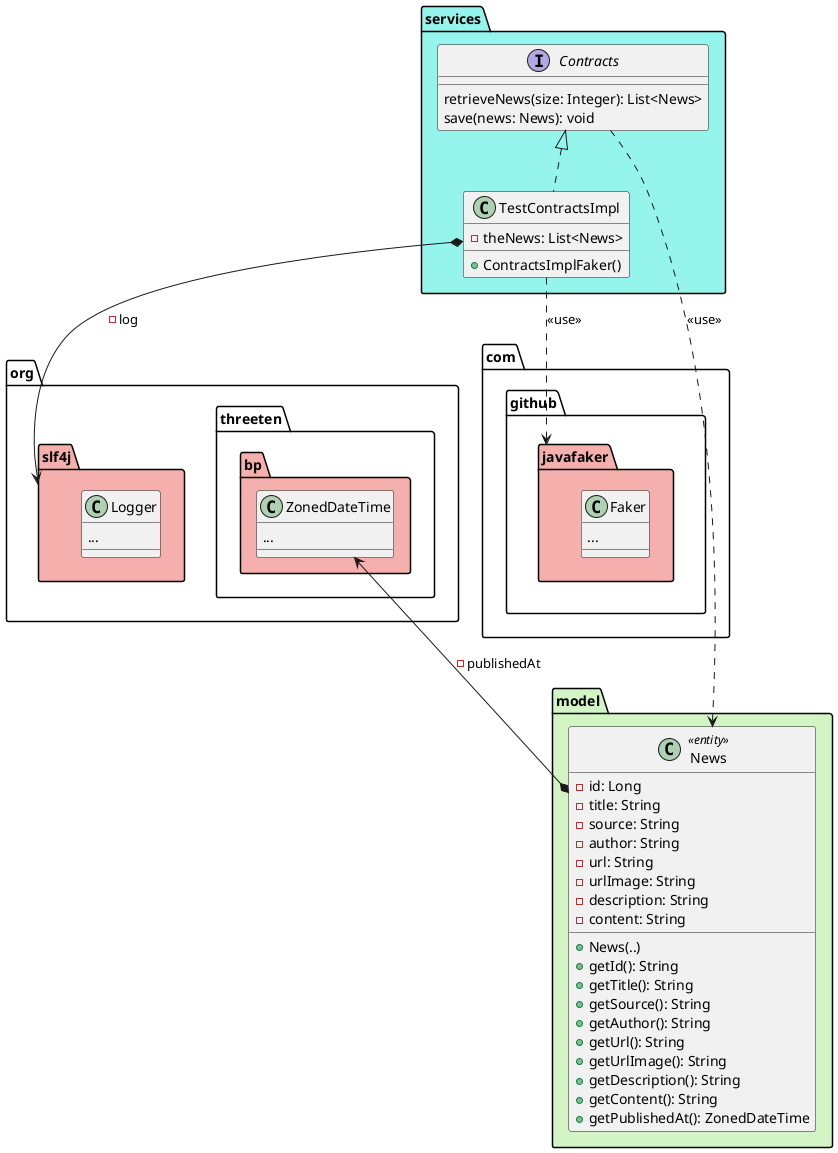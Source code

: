 @startuml
package services #95F5ED{
  interface Contracts {
  retrieveNews(size: Integer): List<News>
  save(news: News): void
  }
  class TestContractsImpl {
    - theNews: List<News>
    + ContractsImplFaker()
  }
}
package model #D3F5C6{
  class News <<entity>>{
    - id: Long
    - title: String
    - source: String
    - author: String
    - url: String
    - urlImage: String
    - description: String
    - content: String
    + News(..)
    + getId(): String
    + getTitle(): String
    + getSource(): String
    + getAuthor(): String
    + getUrl(): String
    + getUrlImage(): String
    + getDescription(): String
    + getContent(): String
    + getPublishedAt(): ZonedDateTime
  }
}
package org.threeten.bp #F5B0AE{
  class ZonedDateTime{
  ...
  }
}
package com.github.javafaker #F5B0AE{
  class Faker{
  ...
  }
}
package org.slf4j #F5B0AE{
  class Logger{
  ...
  }
}
ZonedDateTime <--* News: - publishedAt
Contracts ..> News: <<use>>
Contracts <|.. TestContractsImpl
TestContractsImpl ..> com.github.javafaker: <<use>>
TestContractsImpl *--> org.slf4j: -log

@enduml